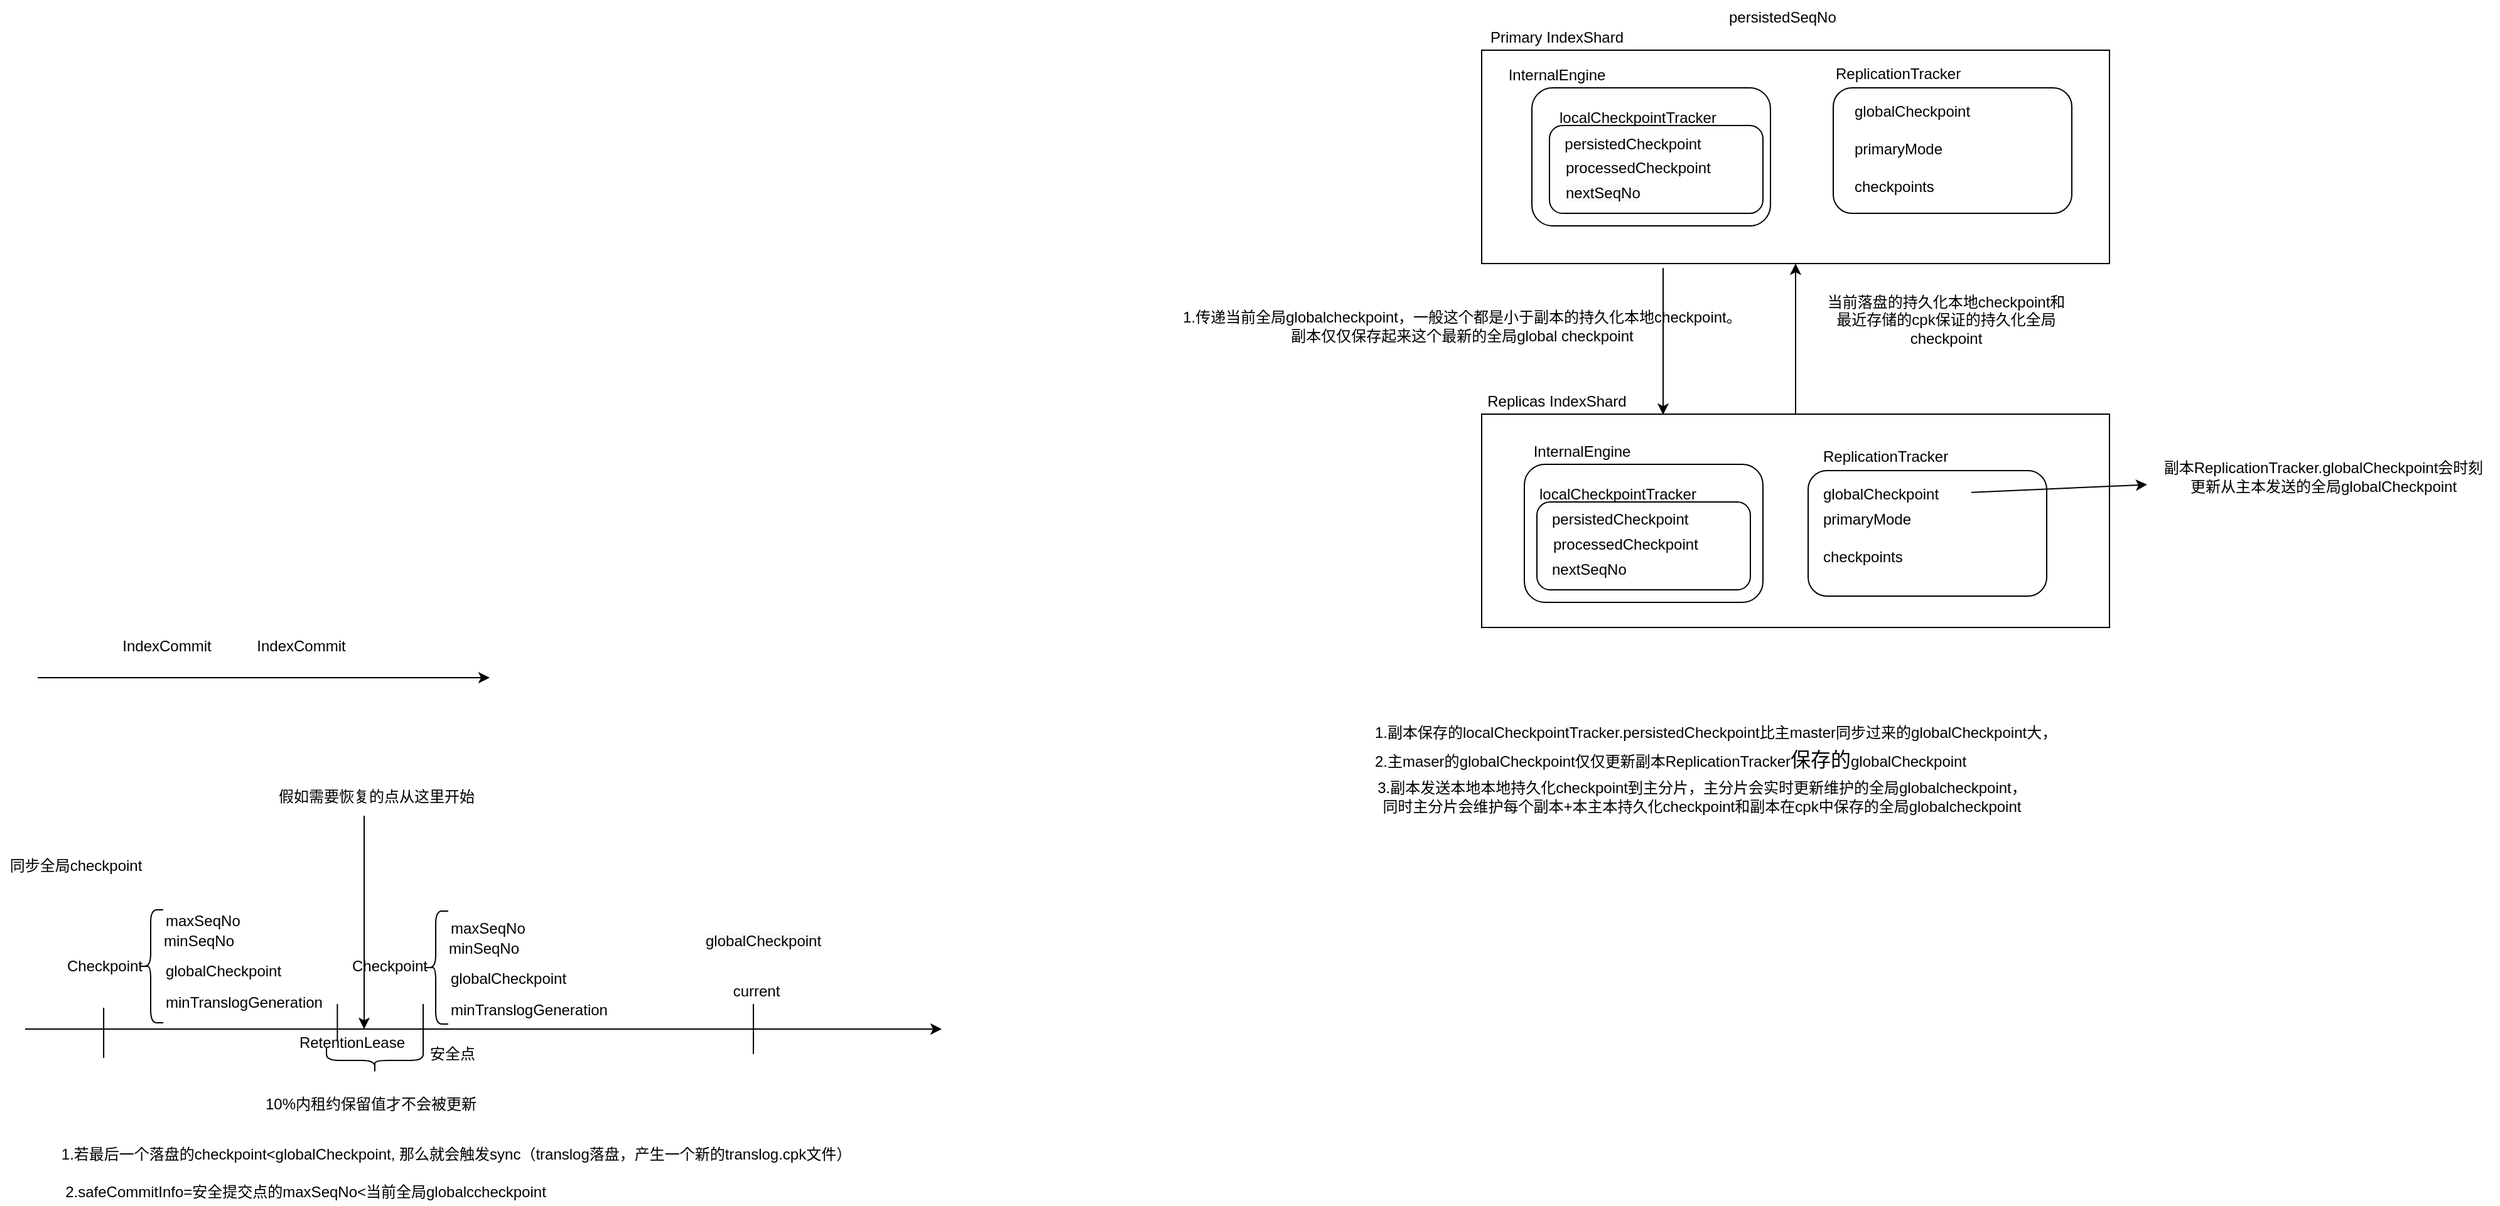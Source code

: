 <mxfile version="19.0.3" type="device"><diagram id="Xul-c_aWqTx_CGT2sZDN" name="第 1 页"><mxGraphModel dx="2369" dy="448" grid="1" gridSize="10" guides="1" tooltips="1" connect="1" arrows="1" fold="1" page="1" pageScale="1" pageWidth="827" pageHeight="1169" math="0" shadow="0"><root><mxCell id="0"/><mxCell id="1" parent="0"/><mxCell id="R2yzy3OJhr8NxE_gOUqX-1" value="" style="rounded=0;whiteSpace=wrap;html=1;" parent="1" vertex="1"><mxGeometry x="190" y="70" width="500" height="170" as="geometry"/></mxCell><mxCell id="R2yzy3OJhr8NxE_gOUqX-3" value="" style="rounded=0;whiteSpace=wrap;html=1;" parent="1" vertex="1"><mxGeometry x="190" y="360" width="500" height="170" as="geometry"/></mxCell><mxCell id="R2yzy3OJhr8NxE_gOUqX-4" value="Primary IndexShard" style="text;html=1;strokeColor=none;fillColor=none;align=center;verticalAlign=middle;whiteSpace=wrap;rounded=0;" parent="1" vertex="1"><mxGeometry x="190" y="50" width="120" height="20" as="geometry"/></mxCell><mxCell id="R2yzy3OJhr8NxE_gOUqX-5" value="Replicas IndexShard" style="text;html=1;strokeColor=none;fillColor=none;align=center;verticalAlign=middle;whiteSpace=wrap;rounded=0;" parent="1" vertex="1"><mxGeometry x="190" y="340" width="120" height="20" as="geometry"/></mxCell><mxCell id="R2yzy3OJhr8NxE_gOUqX-7" value="" style="rounded=1;whiteSpace=wrap;html=1;" parent="1" vertex="1"><mxGeometry x="230" y="100" width="190" height="110" as="geometry"/></mxCell><mxCell id="R2yzy3OJhr8NxE_gOUqX-8" value="InternalEngine" style="text;html=1;strokeColor=none;fillColor=none;align=center;verticalAlign=middle;whiteSpace=wrap;rounded=0;" parent="1" vertex="1"><mxGeometry x="230" y="80" width="40" height="20" as="geometry"/></mxCell><mxCell id="R2yzy3OJhr8NxE_gOUqX-10" value="" style="rounded=1;whiteSpace=wrap;html=1;" parent="1" vertex="1"><mxGeometry x="470" y="100" width="190" height="100" as="geometry"/></mxCell><mxCell id="R2yzy3OJhr8NxE_gOUqX-11" value="ReplicationTracker" style="text;whiteSpace=wrap;html=1;" parent="1" vertex="1"><mxGeometry x="470" y="75" width="150" height="30" as="geometry"/></mxCell><mxCell id="R2yzy3OJhr8NxE_gOUqX-12" value="" style="rounded=1;whiteSpace=wrap;html=1;" parent="1" vertex="1"><mxGeometry x="224" y="400" width="190" height="110" as="geometry"/></mxCell><mxCell id="R2yzy3OJhr8NxE_gOUqX-13" value="InternalEngine" style="text;html=1;strokeColor=none;fillColor=none;align=center;verticalAlign=middle;whiteSpace=wrap;rounded=0;" parent="1" vertex="1"><mxGeometry x="250" y="380" width="40" height="20" as="geometry"/></mxCell><mxCell id="R2yzy3OJhr8NxE_gOUqX-14" value="" style="rounded=1;whiteSpace=wrap;html=1;" parent="1" vertex="1"><mxGeometry x="234" y="430" width="170" height="70" as="geometry"/></mxCell><mxCell id="R2yzy3OJhr8NxE_gOUqX-15" value="localCheckpointTracker" style="text;whiteSpace=wrap;html=1;" parent="1" vertex="1"><mxGeometry x="234" y="410" width="150" height="30" as="geometry"/></mxCell><mxCell id="R2yzy3OJhr8NxE_gOUqX-17" value="" style="rounded=1;whiteSpace=wrap;html=1;" parent="1" vertex="1"><mxGeometry x="450" y="405" width="190" height="100" as="geometry"/></mxCell><mxCell id="R2yzy3OJhr8NxE_gOUqX-18" value="ReplicationTracker" style="text;whiteSpace=wrap;html=1;" parent="1" vertex="1"><mxGeometry x="460" y="380" width="150" height="30" as="geometry"/></mxCell><mxCell id="R2yzy3OJhr8NxE_gOUqX-19" value="globalCheckpoint" style="text;whiteSpace=wrap;html=1;" parent="1" vertex="1"><mxGeometry x="485" y="105" width="120" height="30" as="geometry"/></mxCell><mxCell id="R2yzy3OJhr8NxE_gOUqX-20" value="globalCheckpoint" style="text;whiteSpace=wrap;html=1;" parent="1" vertex="1"><mxGeometry x="460" y="410" width="120" height="30" as="geometry"/></mxCell><mxCell id="R2yzy3OJhr8NxE_gOUqX-22" value="primaryMode" style="text;whiteSpace=wrap;html=1;" parent="1" vertex="1"><mxGeometry x="460" y="430" width="100" height="30" as="geometry"/></mxCell><mxCell id="R2yzy3OJhr8NxE_gOUqX-23" value="primaryMode" style="text;whiteSpace=wrap;html=1;" parent="1" vertex="1"><mxGeometry x="485" y="135" width="100" height="30" as="geometry"/></mxCell><mxCell id="R2yzy3OJhr8NxE_gOUqX-24" value="checkpoints" style="text;whiteSpace=wrap;html=1;" parent="1" vertex="1"><mxGeometry x="460" y="460" width="90" height="30" as="geometry"/></mxCell><mxCell id="R2yzy3OJhr8NxE_gOUqX-26" value="checkpoints" style="text;whiteSpace=wrap;html=1;" parent="1" vertex="1"><mxGeometry x="485" y="165" width="90" height="30" as="geometry"/></mxCell><mxCell id="R2yzy3OJhr8NxE_gOUqX-31" value="persistedSeqNo" style="text;whiteSpace=wrap;html=1;" parent="1" vertex="1"><mxGeometry x="385" y="30" width="110" height="30" as="geometry"/></mxCell><mxCell id="R2yzy3OJhr8NxE_gOUqX-32" value="" style="rounded=1;whiteSpace=wrap;html=1;" parent="1" vertex="1"><mxGeometry x="244" y="130" width="170" height="70" as="geometry"/></mxCell><mxCell id="R2yzy3OJhr8NxE_gOUqX-33" value="&lt;span style=&quot;text-align: left&quot;&gt;persistedCheckpoint&lt;/span&gt;" style="text;html=1;align=center;verticalAlign=middle;resizable=0;points=[];autosize=1;" parent="1" vertex="1"><mxGeometry x="250" y="135" width="120" height="20" as="geometry"/></mxCell><mxCell id="R2yzy3OJhr8NxE_gOUqX-35" value="&lt;meta charset=&quot;utf-8&quot;&gt;&lt;span style=&quot;color: rgb(0, 0, 0); font-family: helvetica; font-size: 12px; font-style: normal; font-weight: 400; letter-spacing: normal; text-align: left; text-indent: 0px; text-transform: none; word-spacing: 0px; background-color: rgb(248, 249, 250); display: inline; float: none;&quot;&gt;nextSeqNo&lt;/span&gt;" style="text;whiteSpace=wrap;html=1;" parent="1" vertex="1"><mxGeometry x="255" y="170" width="80" height="30" as="geometry"/></mxCell><mxCell id="R2yzy3OJhr8NxE_gOUqX-36" value="localCheckpointTracker" style="text;whiteSpace=wrap;html=1;" parent="1" vertex="1"><mxGeometry x="250" y="110" width="150" height="30" as="geometry"/></mxCell><mxCell id="R2yzy3OJhr8NxE_gOUqX-38" value="&lt;meta charset=&quot;utf-8&quot;&gt;&lt;span style=&quot;color: rgb(0, 0, 0); font-family: helvetica; font-size: 12px; font-style: normal; font-weight: 400; letter-spacing: normal; text-align: left; text-indent: 0px; text-transform: none; word-spacing: 0px; background-color: rgb(248, 249, 250); display: inline; float: none;&quot;&gt;nextSeqNo&lt;/span&gt;" style="text;whiteSpace=wrap;html=1;" parent="1" vertex="1"><mxGeometry x="244" y="470" width="80" height="30" as="geometry"/></mxCell><mxCell id="R2yzy3OJhr8NxE_gOUqX-39" value="processedCheckpoint" style="text;whiteSpace=wrap;html=1;" parent="1" vertex="1"><mxGeometry x="245" y="450" width="140" height="30" as="geometry"/></mxCell><mxCell id="R2yzy3OJhr8NxE_gOUqX-40" value="processedCheckpoint" style="text;whiteSpace=wrap;html=1;" parent="1" vertex="1"><mxGeometry x="255" y="150" width="140" height="30" as="geometry"/></mxCell><mxCell id="R2yzy3OJhr8NxE_gOUqX-41" value="persistedCheckpoint" style="text;whiteSpace=wrap;html=1;" parent="1" vertex="1"><mxGeometry x="244" y="430" width="130" height="30" as="geometry"/></mxCell><mxCell id="R2yzy3OJhr8NxE_gOUqX-46" value="&lt;span style=&quot;color: rgb(0, 0, 0); font-family: Helvetica; font-style: normal; font-variant-ligatures: normal; font-variant-caps: normal; font-weight: 400; letter-spacing: normal; orphans: 2; text-align: center; text-indent: 0px; text-transform: none; widows: 2; word-spacing: 0px; -webkit-text-stroke-width: 0px; text-decoration-thickness: initial; text-decoration-style: initial; text-decoration-color: initial; background-color: initial; font-size: 9pt;&quot;&gt;2.主&lt;/span&gt;&lt;span style=&quot;color: rgb(0, 0, 0); font-style: normal; font-variant-ligatures: normal; font-variant-caps: normal; font-weight: 400; letter-spacing: normal; orphans: 2; text-align: center; text-indent: 0px; text-transform: none; widows: 2; word-spacing: 0px; -webkit-text-stroke-width: 0px; text-decoration-thickness: initial; text-decoration-style: initial; text-decoration-color: initial; background-color: initial; font-size: 9pt; font-family: helvetica;&quot; lang=&quot;EN-US&quot;&gt;maser&lt;/span&gt;&lt;span style=&quot;color: rgb(0, 0, 0); font-family: Helvetica; font-style: normal; font-variant-ligatures: normal; font-variant-caps: normal; font-weight: 400; letter-spacing: normal; orphans: 2; text-align: center; text-indent: 0px; text-transform: none; widows: 2; word-spacing: 0px; -webkit-text-stroke-width: 0px; text-decoration-thickness: initial; text-decoration-style: initial; text-decoration-color: initial; background-color: initial; font-size: 9pt;&quot;&gt;的&lt;/span&gt;&lt;span style=&quot;color: rgb(0, 0, 0); font-style: normal; font-variant-ligatures: normal; font-variant-caps: normal; font-weight: 400; letter-spacing: normal; orphans: 2; text-align: center; text-indent: 0px; text-transform: none; widows: 2; word-spacing: 0px; -webkit-text-stroke-width: 0px; text-decoration-thickness: initial; text-decoration-style: initial; text-decoration-color: initial; background-color: initial; font-size: 9pt; font-family: helvetica;&quot; lang=&quot;EN-US&quot;&gt;globalCheckpoint&lt;/span&gt;&lt;span style=&quot;color: rgb(0, 0, 0); font-family: Helvetica; font-style: normal; font-variant-ligatures: normal; font-variant-caps: normal; font-weight: 400; letter-spacing: normal; orphans: 2; text-align: center; text-indent: 0px; text-transform: none; widows: 2; word-spacing: 0px; -webkit-text-stroke-width: 0px; text-decoration-thickness: initial; text-decoration-style: initial; text-decoration-color: initial; background-color: initial; font-size: 9pt;&quot;&gt;仅仅更新副本&lt;/span&gt;&lt;span style=&quot;color: rgb(0, 0, 0); font-style: normal; font-variant-ligatures: normal; font-variant-caps: normal; font-weight: 400; letter-spacing: normal; orphans: 2; text-align: center; text-indent: 0px; text-transform: none; widows: 2; word-spacing: 0px; -webkit-text-stroke-width: 0px; text-decoration-thickness: initial; text-decoration-style: initial; text-decoration-color: initial; background-color: initial; font-size: 9pt; font-family: helvetica;&quot; lang=&quot;EN-US&quot;&gt;ReplicationTracker&lt;/span&gt;&lt;span style=&quot;color: rgb(0, 0, 0); font-family: Helvetica; font-size: 12pt; font-style: normal; font-variant-ligatures: normal; font-variant-caps: normal; font-weight: 400; letter-spacing: normal; orphans: 2; text-align: center; text-indent: 0px; text-transform: none; widows: 2; word-spacing: 0px; -webkit-text-stroke-width: 0px; text-decoration-thickness: initial; text-decoration-style: initial; text-decoration-color: initial; background-color: initial;&quot;&gt;保存的&lt;/span&gt;&lt;span style=&quot;color: rgb(0, 0, 0); font-style: normal; font-variant-ligatures: normal; font-variant-caps: normal; font-weight: 400; letter-spacing: normal; orphans: 2; text-align: center; text-indent: 0px; text-transform: none; widows: 2; word-spacing: 0px; -webkit-text-stroke-width: 0px; text-decoration-thickness: initial; text-decoration-style: initial; text-decoration-color: initial; background-color: initial; font-size: 9pt; font-family: helvetica;&quot; lang=&quot;EN-US&quot;&gt;globalCheckpoint&lt;/span&gt;" style="text;html=1;align=center;verticalAlign=middle;resizable=0;points=[];autosize=1;" parent="1" vertex="1"><mxGeometry x="95" y="620" width="490" height="30" as="geometry"/></mxCell><mxCell id="lMzBFax9ZIssv7YjCVQX-1" value="" style="endArrow=classic;html=1;rounded=0;entryX=0.5;entryY=1;entryDx=0;entryDy=0;exitX=0.5;exitY=0;exitDx=0;exitDy=0;" parent="1" source="R2yzy3OJhr8NxE_gOUqX-3" target="R2yzy3OJhr8NxE_gOUqX-1" edge="1"><mxGeometry width="50" height="50" relative="1" as="geometry"><mxPoint x="360" y="310" as="sourcePoint"/><mxPoint x="410" y="260" as="targetPoint"/></mxGeometry></mxCell><mxCell id="lMzBFax9ZIssv7YjCVQX-2" value="当前落盘的持久化本地checkpoint和&lt;br&gt;最近存储的cpk保证的持久化全局checkpoint" style="text;html=1;strokeColor=none;fillColor=none;align=center;verticalAlign=middle;whiteSpace=wrap;rounded=0;" parent="1" vertex="1"><mxGeometry x="450" y="270" width="220" height="30" as="geometry"/></mxCell><mxCell id="lMzBFax9ZIssv7YjCVQX-3" value="" style="endArrow=classic;html=1;rounded=0;exitX=0.289;exitY=1.021;exitDx=0;exitDy=0;exitPerimeter=0;entryX=0.289;entryY=0.003;entryDx=0;entryDy=0;entryPerimeter=0;" parent="1" source="R2yzy3OJhr8NxE_gOUqX-1" target="R2yzy3OJhr8NxE_gOUqX-3" edge="1"><mxGeometry width="50" height="50" relative="1" as="geometry"><mxPoint x="450" y="370" as="sourcePoint"/><mxPoint x="290" y="300" as="targetPoint"/></mxGeometry></mxCell><mxCell id="lMzBFax9ZIssv7YjCVQX-4" value="1.传递当前全局globalcheckpoint，一般这个都是小于副本的&lt;span style=&quot;&quot;&gt;持久化本地checkpoint。&lt;br&gt;副本仅仅保存起来这个最新的全局global checkpoint&lt;br&gt;&lt;/span&gt;" style="text;html=1;align=center;verticalAlign=middle;resizable=0;points=[];autosize=1;strokeColor=none;fillColor=none;" parent="1" vertex="1"><mxGeometry x="-61" y="270" width="470" height="40" as="geometry"/></mxCell><mxCell id="lMzBFax9ZIssv7YjCVQX-5" value="副本&lt;span style=&quot;text-align: left;&quot;&gt;ReplicationTracker.&lt;/span&gt;&lt;span style=&quot;text-align: left;&quot;&gt;globalCheckpoint会时刻&lt;br&gt;更新从主本发送的全局&lt;/span&gt;&lt;span style=&quot;text-align: left;&quot;&gt;globalCheckpoint&lt;/span&gt;" style="text;html=1;align=center;verticalAlign=middle;resizable=0;points=[];autosize=1;strokeColor=none;fillColor=none;" parent="1" vertex="1"><mxGeometry x="720" y="390" width="280" height="40" as="geometry"/></mxCell><mxCell id="lMzBFax9ZIssv7YjCVQX-6" value="" style="endArrow=classic;html=1;rounded=0;" parent="1" source="R2yzy3OJhr8NxE_gOUqX-20" target="lMzBFax9ZIssv7YjCVQX-5" edge="1"><mxGeometry width="50" height="50" relative="1" as="geometry"><mxPoint x="450" y="370" as="sourcePoint"/><mxPoint x="450" y="250" as="targetPoint"/></mxGeometry></mxCell><mxCell id="lMzBFax9ZIssv7YjCVQX-9" value="1.副本保存的localCheckpointTracker.persistedCheckpoint比主master同步过来的globalCheckpoint大，" style="text;whiteSpace=wrap;html=1;" parent="1" vertex="1"><mxGeometry x="102.5" y="600" width="555" height="30" as="geometry"/></mxCell><mxCell id="lMzBFax9ZIssv7YjCVQX-10" value="3.副本发送本地本地持久化checkpoint到主分片，主分片会实时更新维护的全局globalcheckpoint，&lt;br&gt;同时主分片会维护每个副本+本主本持久化checkpoint和副本在cpk中保存的全局globalcheckpoint" style="text;html=1;align=center;verticalAlign=middle;resizable=0;points=[];autosize=1;strokeColor=none;fillColor=none;" parent="1" vertex="1"><mxGeometry x="95" y="645" width="540" height="40" as="geometry"/></mxCell><mxCell id="gNZX0t09WaiBhglALi9g-2" value="" style="endArrow=classic;html=1;rounded=0;" edge="1" parent="1"><mxGeometry width="50" height="50" relative="1" as="geometry"><mxPoint x="-960" y="570" as="sourcePoint"/><mxPoint x="-600" y="570" as="targetPoint"/></mxGeometry></mxCell><mxCell id="gNZX0t09WaiBhglALi9g-3" value="IndexCommit" style="text;html=1;strokeColor=none;fillColor=none;align=center;verticalAlign=middle;whiteSpace=wrap;rounded=0;" vertex="1" parent="1"><mxGeometry x="-887" y="530" width="60" height="30" as="geometry"/></mxCell><mxCell id="gNZX0t09WaiBhglALi9g-4" value="IndexCommit" style="text;html=1;strokeColor=none;fillColor=none;align=center;verticalAlign=middle;whiteSpace=wrap;rounded=0;" vertex="1" parent="1"><mxGeometry x="-780" y="530" width="60" height="30" as="geometry"/></mxCell><mxCell id="gNZX0t09WaiBhglALi9g-5" value="" style="endArrow=classic;html=1;rounded=0;" edge="1" parent="1"><mxGeometry width="50" height="50" relative="1" as="geometry"><mxPoint x="-970" y="850" as="sourcePoint"/><mxPoint x="-240" y="850" as="targetPoint"/></mxGeometry></mxCell><mxCell id="gNZX0t09WaiBhglALi9g-6" value="Checkpoint" style="text;html=1;align=center;verticalAlign=middle;resizable=0;points=[];autosize=1;strokeColor=none;fillColor=none;" vertex="1" parent="1"><mxGeometry x="-947" y="790" width="80" height="20" as="geometry"/></mxCell><mxCell id="gNZX0t09WaiBhglALi9g-8" value="" style="shape=curlyBracket;whiteSpace=wrap;html=1;rounded=1;" vertex="1" parent="1"><mxGeometry x="-880" y="755" width="20" height="90" as="geometry"/></mxCell><mxCell id="gNZX0t09WaiBhglALi9g-12" value="globalCheckpoint" style="text;whiteSpace=wrap;html=1;" vertex="1" parent="1"><mxGeometry x="-860" y="790" width="80" height="25" as="geometry"/></mxCell><mxCell id="gNZX0t09WaiBhglALi9g-14" value="minSeqNo" style="text;html=1;align=center;verticalAlign=middle;resizable=0;points=[];autosize=1;strokeColor=none;fillColor=none;" vertex="1" parent="1"><mxGeometry x="-867" y="770" width="70" height="20" as="geometry"/></mxCell><mxCell id="gNZX0t09WaiBhglALi9g-15" value="maxSeqNo" style="text;whiteSpace=wrap;html=1;" vertex="1" parent="1"><mxGeometry x="-860" y="750" width="80" height="30" as="geometry"/></mxCell><mxCell id="gNZX0t09WaiBhglALi9g-17" value="&lt;div style=&quot;text-align: left;&quot;&gt;&lt;span style=&quot;background-color: initial;&quot;&gt;1.若最后一个落盘的checkpoint&amp;lt;&lt;/span&gt;&lt;span style=&quot;background-color: initial; text-align: left;&quot;&gt;globalCheckpoint, 那么就会触发&lt;/span&gt;&lt;span style=&quot;background-color: initial;&quot;&gt;sync（translog落盘，产生一个新的translog.cpk文件）&lt;/span&gt;&lt;/div&gt;" style="text;html=1;align=center;verticalAlign=middle;resizable=0;points=[];autosize=1;strokeColor=none;fillColor=none;" vertex="1" parent="1"><mxGeometry x="-947" y="940" width="640" height="20" as="geometry"/></mxCell><mxCell id="gNZX0t09WaiBhglALi9g-20" value="同步全局checkpoint" style="text;html=1;align=center;verticalAlign=middle;resizable=0;points=[];autosize=1;strokeColor=none;fillColor=none;" vertex="1" parent="1"><mxGeometry x="-990" y="710" width="120" height="20" as="geometry"/></mxCell><mxCell id="gNZX0t09WaiBhglALi9g-21" value="minTranslogGeneration" style="text;whiteSpace=wrap;html=1;" vertex="1" parent="1"><mxGeometry x="-860" y="815" width="150" height="30" as="geometry"/></mxCell><mxCell id="gNZX0t09WaiBhglALi9g-22" value="Checkpoint" style="text;html=1;align=center;verticalAlign=middle;resizable=0;points=[];autosize=1;strokeColor=none;fillColor=none;" vertex="1" parent="1"><mxGeometry x="-720" y="790" width="80" height="20" as="geometry"/></mxCell><mxCell id="gNZX0t09WaiBhglALi9g-23" value="globalCheckpoint" style="text;whiteSpace=wrap;html=1;" vertex="1" parent="1"><mxGeometry x="-633" y="796" width="80" height="25" as="geometry"/></mxCell><mxCell id="gNZX0t09WaiBhglALi9g-24" value="minSeqNo" style="text;html=1;align=center;verticalAlign=middle;resizable=0;points=[];autosize=1;strokeColor=none;fillColor=none;" vertex="1" parent="1"><mxGeometry x="-640" y="776" width="70" height="20" as="geometry"/></mxCell><mxCell id="gNZX0t09WaiBhglALi9g-25" value="maxSeqNo" style="text;whiteSpace=wrap;html=1;" vertex="1" parent="1"><mxGeometry x="-633" y="756" width="80" height="30" as="geometry"/></mxCell><mxCell id="gNZX0t09WaiBhglALi9g-27" value="minTranslogGeneration" style="text;whiteSpace=wrap;html=1;" vertex="1" parent="1"><mxGeometry x="-633" y="821" width="150" height="30" as="geometry"/></mxCell><mxCell id="gNZX0t09WaiBhglALi9g-30" value="2.safeCommitInfo=安全提交点的maxSeqNo&amp;lt;当前全局globalccheckpoint" style="text;html=1;align=center;verticalAlign=middle;resizable=0;points=[];autosize=1;strokeColor=none;fillColor=none;" vertex="1" parent="1"><mxGeometry x="-947" y="970" width="400" height="20" as="geometry"/></mxCell><mxCell id="gNZX0t09WaiBhglALi9g-31" value="" style="shape=curlyBracket;whiteSpace=wrap;html=1;rounded=1;" vertex="1" parent="1"><mxGeometry x="-653" y="756" width="20" height="90" as="geometry"/></mxCell><mxCell id="gNZX0t09WaiBhglALi9g-32" value="&lt;meta charset=&quot;utf-8&quot;&gt;&lt;span style=&quot;color: rgb(0, 0, 0); font-family: Helvetica; font-size: 12px; font-style: normal; font-variant-ligatures: normal; font-variant-caps: normal; font-weight: 400; letter-spacing: normal; orphans: 2; text-align: left; text-indent: 0px; text-transform: none; widows: 2; word-spacing: 0px; -webkit-text-stroke-width: 0px; background-color: rgb(248, 249, 250); text-decoration-thickness: initial; text-decoration-style: initial; text-decoration-color: initial; float: none; display: inline !important;&quot;&gt;globalCheckpoint&lt;/span&gt;" style="text;whiteSpace=wrap;html=1;" vertex="1" parent="1"><mxGeometry x="-430" y="766" width="120" height="30" as="geometry"/></mxCell><mxCell id="gNZX0t09WaiBhglALi9g-33" value="" style="endArrow=none;html=1;rounded=0;" edge="1" parent="1"><mxGeometry width="50" height="50" relative="1" as="geometry"><mxPoint x="-390" y="870" as="sourcePoint"/><mxPoint x="-390" y="830" as="targetPoint"/></mxGeometry></mxCell><mxCell id="gNZX0t09WaiBhglALi9g-34" value="current" style="text;html=1;align=center;verticalAlign=middle;resizable=0;points=[];autosize=1;strokeColor=none;fillColor=none;" vertex="1" parent="1"><mxGeometry x="-413" y="810" width="50" height="20" as="geometry"/></mxCell><mxCell id="gNZX0t09WaiBhglALi9g-35" value="" style="shape=curlyBracket;whiteSpace=wrap;html=1;rounded=1;direction=north;" vertex="1" parent="1"><mxGeometry x="-730" y="865" width="77" height="20" as="geometry"/></mxCell><mxCell id="gNZX0t09WaiBhglALi9g-36" value="" style="endArrow=none;html=1;rounded=0;" edge="1" parent="1"><mxGeometry width="50" height="50" relative="1" as="geometry"><mxPoint x="-653" y="870" as="sourcePoint"/><mxPoint x="-653" y="830" as="targetPoint"/></mxGeometry></mxCell><mxCell id="gNZX0t09WaiBhglALi9g-37" value="" style="endArrow=none;html=1;rounded=0;" edge="1" parent="1"><mxGeometry width="50" height="50" relative="1" as="geometry"><mxPoint x="-907.45" y="873" as="sourcePoint"/><mxPoint x="-907.45" y="833" as="targetPoint"/></mxGeometry></mxCell><mxCell id="gNZX0t09WaiBhglALi9g-38" value="10%内租约保留值才不会被更新" style="text;html=1;align=center;verticalAlign=middle;resizable=0;points=[];autosize=1;strokeColor=none;fillColor=none;" vertex="1" parent="1"><mxGeometry x="-785" y="900" width="180" height="20" as="geometry"/></mxCell><mxCell id="gNZX0t09WaiBhglALi9g-40" value="安全点" style="text;html=1;align=center;verticalAlign=middle;resizable=0;points=[];autosize=1;strokeColor=none;fillColor=none;" vertex="1" parent="1"><mxGeometry x="-655" y="860" width="50" height="20" as="geometry"/></mxCell><mxCell id="gNZX0t09WaiBhglALi9g-43" value="RetentionLease" style="text;html=1;align=center;verticalAlign=middle;resizable=0;points=[];autosize=1;strokeColor=none;fillColor=none;" vertex="1" parent="1"><mxGeometry x="-760" y="851" width="100" height="20" as="geometry"/></mxCell><mxCell id="gNZX0t09WaiBhglALi9g-46" value="" style="endArrow=none;html=1;rounded=0;" edge="1" parent="1"><mxGeometry width="50" height="50" relative="1" as="geometry"><mxPoint x="-721.33" y="860" as="sourcePoint"/><mxPoint x="-721.33" y="830" as="targetPoint"/></mxGeometry></mxCell><mxCell id="gNZX0t09WaiBhglALi9g-48" value="" style="endArrow=classic;html=1;rounded=0;" edge="1" parent="1"><mxGeometry width="50" height="50" relative="1" as="geometry"><mxPoint x="-700" y="680" as="sourcePoint"/><mxPoint x="-700" y="850" as="targetPoint"/></mxGeometry></mxCell><mxCell id="gNZX0t09WaiBhglALi9g-49" value="假如需要恢复的点从这里开始" style="text;html=1;strokeColor=none;fillColor=none;align=center;verticalAlign=middle;whiteSpace=wrap;rounded=0;" vertex="1" parent="1"><mxGeometry x="-775" y="650" width="170" height="30" as="geometry"/></mxCell></root></mxGraphModel></diagram></mxfile>